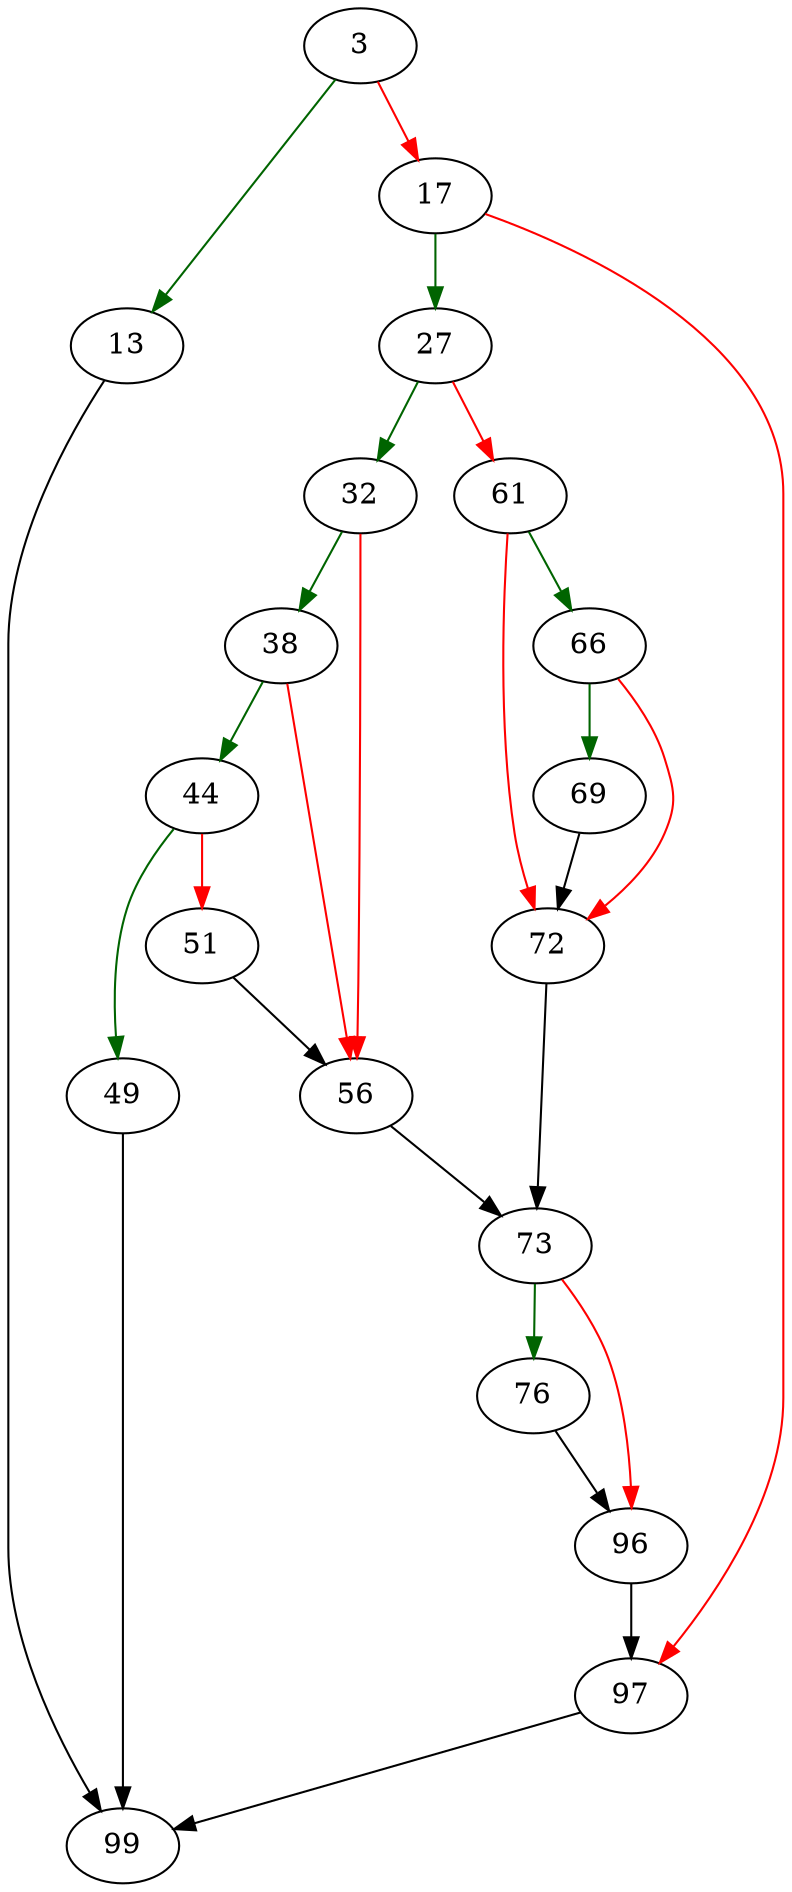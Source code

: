 strict digraph "sqlite3PagerBegin" {
	// Node definitions.
	3 [entry=true];
	13;
	17;
	99;
	27;
	97;
	32;
	61;
	38;
	56;
	44;
	49;
	51;
	73;
	66;
	72;
	69;
	76;
	96;

	// Edge definitions.
	3 -> 13 [
		color=darkgreen
		cond=true
	];
	3 -> 17 [
		color=red
		cond=false
	];
	13 -> 99;
	17 -> 27 [
		color=darkgreen
		cond=true
	];
	17 -> 97 [
		color=red
		cond=false
	];
	27 -> 32 [
		color=darkgreen
		cond=true
	];
	27 -> 61 [
		color=red
		cond=false
	];
	97 -> 99;
	32 -> 38 [
		color=darkgreen
		cond=true
	];
	32 -> 56 [
		color=red
		cond=false
	];
	61 -> 66 [
		color=darkgreen
		cond=true
	];
	61 -> 72 [
		color=red
		cond=false
	];
	38 -> 56 [
		color=red
		cond=false
	];
	38 -> 44 [
		color=darkgreen
		cond=true
	];
	56 -> 73;
	44 -> 49 [
		color=darkgreen
		cond=true
	];
	44 -> 51 [
		color=red
		cond=false
	];
	49 -> 99;
	51 -> 56;
	73 -> 76 [
		color=darkgreen
		cond=true
	];
	73 -> 96 [
		color=red
		cond=false
	];
	66 -> 72 [
		color=red
		cond=false
	];
	66 -> 69 [
		color=darkgreen
		cond=true
	];
	72 -> 73;
	69 -> 72;
	76 -> 96;
	96 -> 97;
}